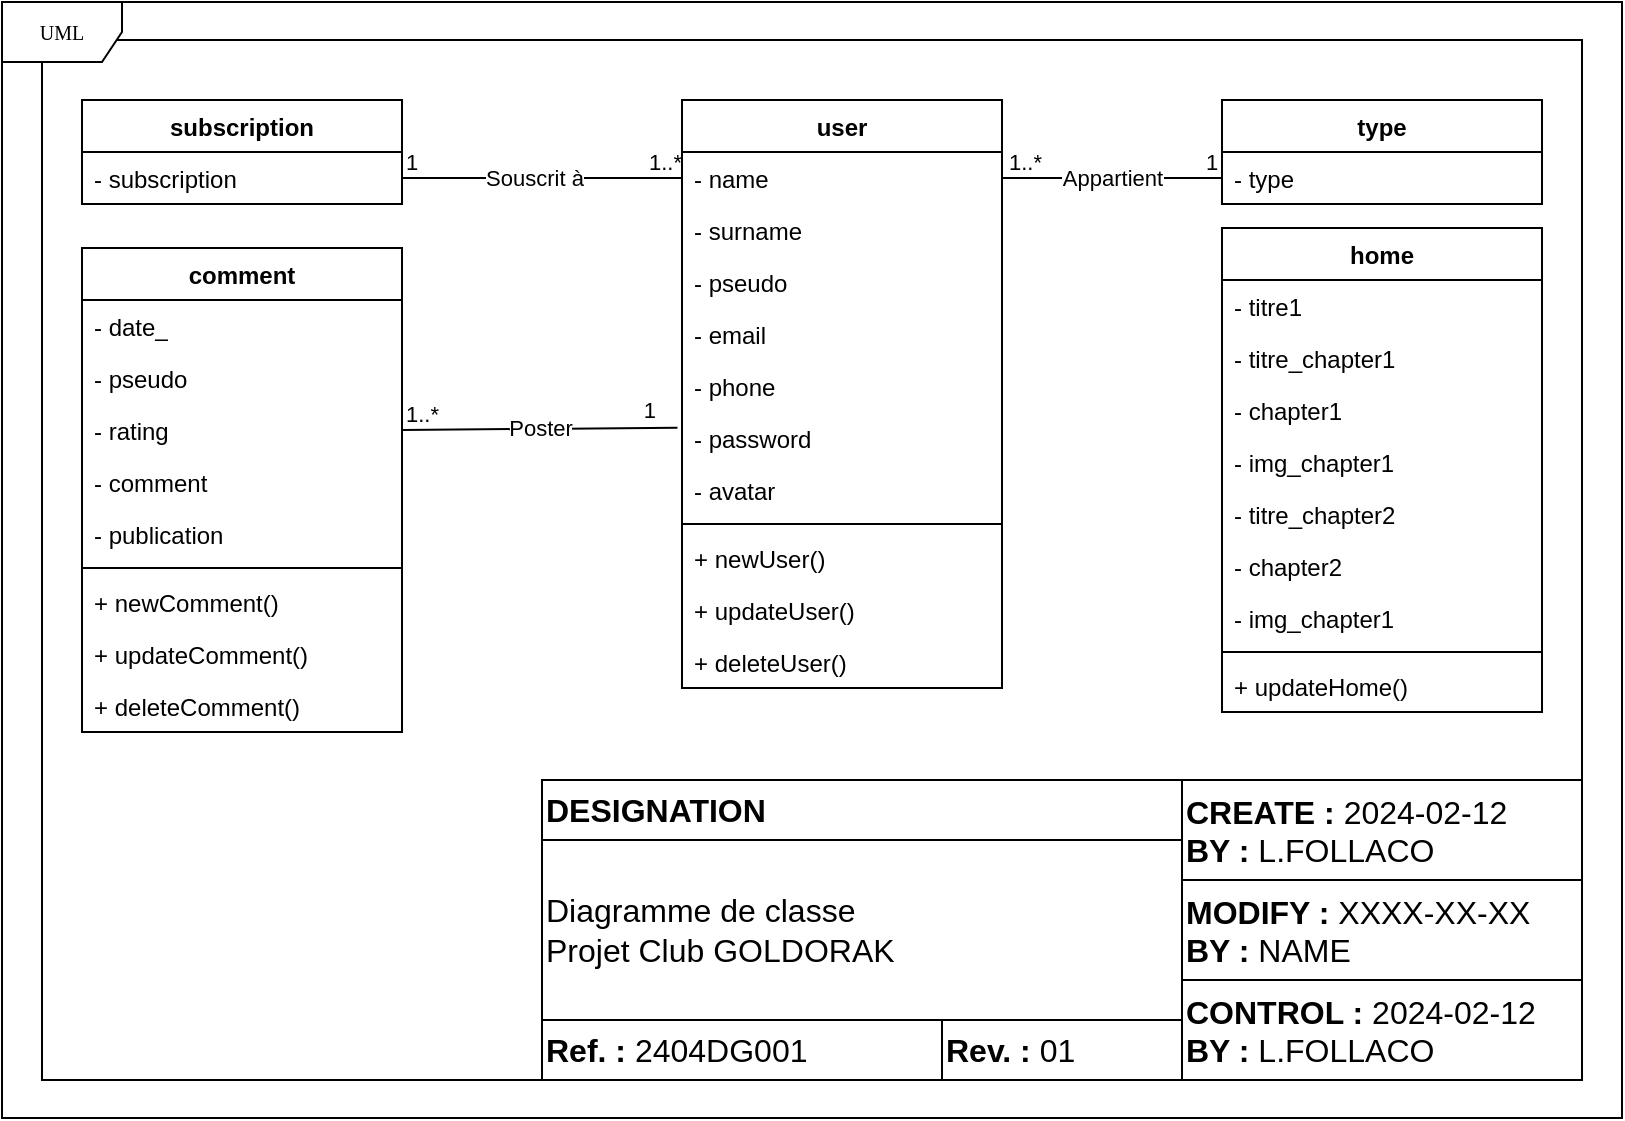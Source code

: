 <mxfile version="24.1.0" type="device">
  <diagram name="Page-1" id="c4acf3e9-155e-7222-9cf6-157b1a14988f">
    <mxGraphModel dx="913" dy="540" grid="1" gridSize="10" guides="1" tooltips="1" connect="1" arrows="1" fold="1" page="1" pageScale="1" pageWidth="1654" pageHeight="1169" background="none" math="0" shadow="0">
      <root>
        <mxCell id="0" />
        <mxCell id="1" parent="0" />
        <mxCell id="FlNeyProKaOE8mYd7lIi-24" value="" style="rounded=0;whiteSpace=wrap;html=1;fillColor=none;" parent="1" vertex="1">
          <mxGeometry x="860" y="630" width="770" height="520" as="geometry" />
        </mxCell>
        <mxCell id="FlNeyProKaOE8mYd7lIi-22" value="UML" style="shape=umlFrame;whiteSpace=wrap;html=1;rounded=0;shadow=0;comic=0;labelBackgroundColor=none;strokeWidth=1;fontFamily=Verdana;fontSize=10;align=center;" parent="1" vertex="1">
          <mxGeometry x="840" y="611" width="810" height="558" as="geometry" />
        </mxCell>
        <mxCell id="5d2195bd80daf111-40" style="edgeStyle=orthogonalEdgeStyle;rounded=0;html=1;dashed=1;labelBackgroundColor=none;startFill=0;endArrow=open;endFill=0;endSize=10;fontFamily=Verdana;fontSize=10;" parent="1" edge="1">
          <mxGeometry relative="1" as="geometry">
            <Array as="points" />
            <mxPoint x="730" y="838" as="targetPoint" />
          </mxGeometry>
        </mxCell>
        <mxCell id="5d2195bd80daf111-39" style="edgeStyle=orthogonalEdgeStyle;rounded=0;html=1;dashed=1;labelBackgroundColor=none;startFill=0;endArrow=open;endFill=0;endSize=10;fontFamily=Verdana;fontSize=10;" parent="1" edge="1">
          <mxGeometry relative="1" as="geometry">
            <mxPoint x="730" y="978" as="targetPoint" />
          </mxGeometry>
        </mxCell>
        <mxCell id="5d2195bd80daf111-35" style="edgeStyle=orthogonalEdgeStyle;rounded=0;html=1;dashed=1;labelBackgroundColor=none;startFill=0;endArrow=open;endFill=0;endSize=10;fontFamily=Verdana;fontSize=10;" parent="1" edge="1">
          <mxGeometry relative="1" as="geometry">
            <Array as="points">
              <mxPoint x="545" y="970" />
              <mxPoint x="545" y="970" />
            </Array>
            <mxPoint x="545.143" y="963" as="sourcePoint" />
          </mxGeometry>
        </mxCell>
        <mxCell id="5d2195bd80daf111-36" style="edgeStyle=orthogonalEdgeStyle;rounded=0;html=1;dashed=1;labelBackgroundColor=none;startFill=0;endArrow=open;endFill=0;endSize=10;fontFamily=Verdana;fontSize=10;" parent="1" edge="1">
          <mxGeometry relative="1" as="geometry">
            <Array as="points">
              <mxPoint x="550" y="520" />
            </Array>
            <mxPoint x="550" y="823" as="sourcePoint" />
          </mxGeometry>
        </mxCell>
        <mxCell id="5d2195bd80daf111-34" style="edgeStyle=orthogonalEdgeStyle;rounded=0;html=1;dashed=1;labelBackgroundColor=none;startFill=0;endArrow=open;endFill=0;endSize=10;fontFamily=Verdana;fontSize=10;" parent="1" edge="1">
          <mxGeometry relative="1" as="geometry">
            <Array as="points">
              <mxPoint x="410" y="1029" />
              <mxPoint x="410" y="1029" />
            </Array>
            <mxPoint x="380" y="1029" as="sourcePoint" />
          </mxGeometry>
        </mxCell>
        <mxCell id="5d2195bd80daf111-26" style="edgeStyle=orthogonalEdgeStyle;rounded=0;html=1;dashed=1;labelBackgroundColor=none;startFill=0;endArrow=open;endFill=0;endSize=10;fontFamily=Verdana;fontSize=10;" parent="1" edge="1">
          <mxGeometry relative="1" as="geometry">
            <Array as="points" />
            <mxPoint x="685" y="300" as="targetPoint" />
          </mxGeometry>
        </mxCell>
        <mxCell id="5d2195bd80daf111-21" style="edgeStyle=orthogonalEdgeStyle;rounded=0;html=1;labelBackgroundColor=none;startFill=0;endArrow=open;endFill=0;endSize=10;fontFamily=Verdana;fontSize=10;dashed=1;" parent="1" edge="1">
          <mxGeometry relative="1" as="geometry">
            <mxPoint x="250" y="157.0" as="sourcePoint" />
          </mxGeometry>
        </mxCell>
        <mxCell id="5d2195bd80daf111-22" style="edgeStyle=orthogonalEdgeStyle;rounded=0;html=1;exitX=1;exitY=0.75;dashed=1;labelBackgroundColor=none;startFill=0;endArrow=open;endFill=0;endSize=10;fontFamily=Verdana;fontSize=10;" parent="1" edge="1">
          <mxGeometry relative="1" as="geometry">
            <Array as="points">
              <mxPoint x="530" y="192" />
              <mxPoint x="530" y="142" />
            </Array>
            <mxPoint x="250" y="192.0" as="sourcePoint" />
          </mxGeometry>
        </mxCell>
        <mxCell id="5d2195bd80daf111-23" style="edgeStyle=orthogonalEdgeStyle;rounded=0;html=1;dashed=1;labelBackgroundColor=none;startFill=0;endArrow=open;endFill=0;endSize=10;fontFamily=Verdana;fontSize=10;" parent="1" edge="1">
          <mxGeometry relative="1" as="geometry">
            <Array as="points">
              <mxPoint x="320" y="290" />
              <mxPoint x="320" y="120" />
            </Array>
            <mxPoint x="350" y="120.143" as="targetPoint" />
          </mxGeometry>
        </mxCell>
        <mxCell id="5d2195bd80daf111-24" style="edgeStyle=orthogonalEdgeStyle;rounded=0;html=1;dashed=1;labelBackgroundColor=none;startFill=0;endArrow=open;endFill=0;endSize=10;fontFamily=Verdana;fontSize=10;" parent="1" edge="1">
          <mxGeometry relative="1" as="geometry">
            <Array as="points">
              <mxPoint x="350" y="310" />
              <mxPoint x="350" y="210" />
              <mxPoint x="550" y="210" />
              <mxPoint x="550" y="160" />
            </Array>
            <mxPoint x="580" y="160.143" as="targetPoint" />
          </mxGeometry>
        </mxCell>
        <mxCell id="5d2195bd80daf111-25" style="edgeStyle=orthogonalEdgeStyle;rounded=0;html=1;dashed=1;labelBackgroundColor=none;startFill=0;endArrow=open;endFill=0;endSize=10;fontFamily=Verdana;fontSize=10;" parent="1" edge="1">
          <mxGeometry relative="1" as="geometry">
            <Array as="points">
              <mxPoint x="370" y="340" />
              <mxPoint x="370" y="300" />
            </Array>
            <mxPoint x="450" y="300.143" as="targetPoint" />
          </mxGeometry>
        </mxCell>
        <mxCell id="5d2195bd80daf111-27" style="edgeStyle=orthogonalEdgeStyle;rounded=0;html=1;exitX=1;exitY=0.75;dashed=1;labelBackgroundColor=none;startFill=0;endArrow=open;endFill=0;endSize=10;fontFamily=Verdana;fontSize=10;" parent="1" edge="1">
          <mxGeometry relative="1" as="geometry">
            <Array as="points">
              <mxPoint x="320" y="375" />
              <mxPoint x="320" y="440" />
            </Array>
            <mxPoint x="250" y="375" as="sourcePoint" />
          </mxGeometry>
        </mxCell>
        <mxCell id="5d2195bd80daf111-28" style="edgeStyle=orthogonalEdgeStyle;rounded=0;html=1;dashed=1;labelBackgroundColor=none;startFill=0;endArrow=open;endFill=0;endSize=10;fontFamily=Verdana;fontSize=10;" parent="1" edge="1">
          <mxGeometry relative="1" as="geometry">
            <Array as="points">
              <mxPoint x="320" y="490" />
              <mxPoint x="320" y="460" />
            </Array>
            <mxPoint x="250" y="490.143" as="sourcePoint" />
          </mxGeometry>
        </mxCell>
        <mxCell id="5d2195bd80daf111-29" style="edgeStyle=orthogonalEdgeStyle;rounded=0;html=1;dashed=1;labelBackgroundColor=none;startFill=0;endArrow=open;endFill=0;endSize=10;fontFamily=Verdana;fontSize=10;" parent="1" edge="1">
          <mxGeometry relative="1" as="geometry">
            <mxPoint x="250" y="520" as="sourcePoint" />
          </mxGeometry>
        </mxCell>
        <mxCell id="5d2195bd80daf111-30" style="edgeStyle=orthogonalEdgeStyle;rounded=0;html=1;dashed=1;labelBackgroundColor=none;startFill=0;endArrow=open;endFill=0;endSize=10;fontFamily=Verdana;fontSize=10;" parent="1" edge="1">
          <mxGeometry relative="1" as="geometry">
            <Array as="points">
              <mxPoint x="300" y="580" />
              <mxPoint x="300" y="642" />
            </Array>
            <mxPoint x="250" y="580.143" as="sourcePoint" />
          </mxGeometry>
        </mxCell>
        <mxCell id="5d2195bd80daf111-32" style="edgeStyle=orthogonalEdgeStyle;rounded=0;html=1;dashed=1;labelBackgroundColor=none;startFill=0;endArrow=open;endFill=0;endSize=10;fontFamily=Verdana;fontSize=10;" parent="1" edge="1">
          <mxGeometry relative="1" as="geometry">
            <Array as="points">
              <mxPoint x="170" y="780" />
            </Array>
            <mxPoint x="170" y="590" as="sourcePoint" />
          </mxGeometry>
        </mxCell>
        <mxCell id="Ms78DvNODfq8cEWLuFBq-132" value="Diagramme de classe&lt;br&gt;Projet Club GOLDORAK" style="rounded=0;whiteSpace=wrap;html=1;fontSize=16;labelBorderColor=none;fontColor=default;align=left;labelBackgroundColor=none;" parent="1" vertex="1">
          <mxGeometry x="1110" y="1030" width="320" height="90" as="geometry" />
        </mxCell>
        <mxCell id="Ms78DvNODfq8cEWLuFBq-133" value="&lt;b&gt;DESIGNATION&lt;/b&gt;" style="rounded=0;whiteSpace=wrap;html=1;fontSize=16;labelBorderColor=none;fontColor=default;align=left;labelBackgroundColor=none;" parent="1" vertex="1">
          <mxGeometry x="1110" y="1000" width="320" height="30" as="geometry" />
        </mxCell>
        <mxCell id="Ms78DvNODfq8cEWLuFBq-134" value="&lt;b&gt;Ref. :&lt;/b&gt; 2404DG001" style="rounded=0;whiteSpace=wrap;html=1;fontSize=16;labelBorderColor=none;fontColor=default;align=left;labelBackgroundColor=none;" parent="1" vertex="1">
          <mxGeometry x="1110" y="1120" width="200" height="30" as="geometry" />
        </mxCell>
        <mxCell id="Ms78DvNODfq8cEWLuFBq-135" value="&lt;b&gt;Rev. :&lt;/b&gt; 01" style="rounded=0;whiteSpace=wrap;html=1;fontSize=16;labelBorderColor=none;fontColor=default;align=left;labelBackgroundColor=none;" parent="1" vertex="1">
          <mxGeometry x="1310" y="1120" width="120" height="30" as="geometry" />
        </mxCell>
        <mxCell id="Ms78DvNODfq8cEWLuFBq-136" value="&lt;b&gt;CREATE :&lt;/b&gt; 2024-02-12&lt;br&gt;&lt;b&gt;BY :&lt;/b&gt; L.FOLLACO" style="rounded=0;whiteSpace=wrap;html=1;fontSize=16;labelBorderColor=none;fontColor=default;align=left;labelBackgroundColor=none;verticalAlign=top;spacing=2;spacingTop=0;" parent="1" vertex="1">
          <mxGeometry x="1430" y="1000" width="200" height="50" as="geometry" />
        </mxCell>
        <mxCell id="Ms78DvNODfq8cEWLuFBq-139" value="&lt;b&gt;MODIFY :&lt;/b&gt;&amp;nbsp;XXXX-XX-XX&lt;br&gt;&lt;b&gt;BY :&lt;/b&gt; NAME" style="rounded=0;whiteSpace=wrap;html=1;fontSize=16;labelBorderColor=none;fontColor=default;align=left;labelBackgroundColor=none;verticalAlign=top;spacing=2;spacingTop=0;" parent="1" vertex="1">
          <mxGeometry x="1430" y="1050" width="200" height="50" as="geometry" />
        </mxCell>
        <mxCell id="Ms78DvNODfq8cEWLuFBq-140" value="&lt;b&gt;CONTROL :&lt;/b&gt; 2024-02-12&lt;br&gt;&lt;b&gt;BY :&lt;/b&gt; L.FOLLACO" style="rounded=0;whiteSpace=wrap;html=1;fontSize=16;labelBorderColor=none;fontColor=default;align=left;labelBackgroundColor=none;verticalAlign=top;spacing=2;spacingTop=0;" parent="1" vertex="1">
          <mxGeometry x="1430" y="1100" width="200" height="50" as="geometry" />
        </mxCell>
        <mxCell id="PDSKNWpAh9eBpYjjKsDO-7" value="comment" style="swimlane;fontStyle=1;align=center;verticalAlign=top;childLayout=stackLayout;horizontal=1;startSize=26;horizontalStack=0;resizeParent=1;resizeParentMax=0;resizeLast=0;collapsible=1;marginBottom=0;whiteSpace=wrap;html=1;" parent="1" vertex="1">
          <mxGeometry x="880" y="734" width="160" height="242" as="geometry" />
        </mxCell>
        <mxCell id="FlNeyProKaOE8mYd7lIi-6" value="- date_" style="text;strokeColor=none;fillColor=none;align=left;verticalAlign=top;spacingLeft=4;spacingRight=4;overflow=hidden;rotatable=0;points=[[0,0.5],[1,0.5]];portConstraint=eastwest;whiteSpace=wrap;html=1;" parent="PDSKNWpAh9eBpYjjKsDO-7" vertex="1">
          <mxGeometry y="26" width="160" height="26" as="geometry" />
        </mxCell>
        <mxCell id="FlNeyProKaOE8mYd7lIi-2" value="- pseudo" style="text;strokeColor=none;fillColor=none;align=left;verticalAlign=top;spacingLeft=4;spacingRight=4;overflow=hidden;rotatable=0;points=[[0,0.5],[1,0.5]];portConstraint=eastwest;whiteSpace=wrap;html=1;" parent="PDSKNWpAh9eBpYjjKsDO-7" vertex="1">
          <mxGeometry y="52" width="160" height="26" as="geometry" />
        </mxCell>
        <mxCell id="FlNeyProKaOE8mYd7lIi-3" value="- rating" style="text;strokeColor=none;fillColor=none;align=left;verticalAlign=top;spacingLeft=4;spacingRight=4;overflow=hidden;rotatable=0;points=[[0,0.5],[1,0.5]];portConstraint=eastwest;whiteSpace=wrap;html=1;" parent="PDSKNWpAh9eBpYjjKsDO-7" vertex="1">
          <mxGeometry y="78" width="160" height="26" as="geometry" />
        </mxCell>
        <mxCell id="FlNeyProKaOE8mYd7lIi-4" value="- comment" style="text;strokeColor=none;fillColor=none;align=left;verticalAlign=top;spacingLeft=4;spacingRight=4;overflow=hidden;rotatable=0;points=[[0,0.5],[1,0.5]];portConstraint=eastwest;whiteSpace=wrap;html=1;" parent="PDSKNWpAh9eBpYjjKsDO-7" vertex="1">
          <mxGeometry y="104" width="160" height="26" as="geometry" />
        </mxCell>
        <mxCell id="FlNeyProKaOE8mYd7lIi-5" value="- publication" style="text;strokeColor=none;fillColor=none;align=left;verticalAlign=top;spacingLeft=4;spacingRight=4;overflow=hidden;rotatable=0;points=[[0,0.5],[1,0.5]];portConstraint=eastwest;whiteSpace=wrap;html=1;" parent="PDSKNWpAh9eBpYjjKsDO-7" vertex="1">
          <mxGeometry y="130" width="160" height="26" as="geometry" />
        </mxCell>
        <mxCell id="PDSKNWpAh9eBpYjjKsDO-9" value="" style="line;strokeWidth=1;fillColor=none;align=left;verticalAlign=middle;spacingTop=-1;spacingLeft=3;spacingRight=3;rotatable=0;labelPosition=right;points=[];portConstraint=eastwest;strokeColor=inherit;" parent="PDSKNWpAh9eBpYjjKsDO-7" vertex="1">
          <mxGeometry y="156" width="160" height="8" as="geometry" />
        </mxCell>
        <mxCell id="PDSKNWpAh9eBpYjjKsDO-10" value="+ newComment()" style="text;strokeColor=none;fillColor=none;align=left;verticalAlign=top;spacingLeft=4;spacingRight=4;overflow=hidden;rotatable=0;points=[[0,0.5],[1,0.5]];portConstraint=eastwest;whiteSpace=wrap;html=1;" parent="PDSKNWpAh9eBpYjjKsDO-7" vertex="1">
          <mxGeometry y="164" width="160" height="26" as="geometry" />
        </mxCell>
        <mxCell id="PDSKNWpAh9eBpYjjKsDO-11" value="+ updateComment()" style="text;strokeColor=none;fillColor=none;align=left;verticalAlign=top;spacingLeft=4;spacingRight=4;overflow=hidden;rotatable=0;points=[[0,0.5],[1,0.5]];portConstraint=eastwest;whiteSpace=wrap;html=1;" parent="PDSKNWpAh9eBpYjjKsDO-7" vertex="1">
          <mxGeometry y="190" width="160" height="26" as="geometry" />
        </mxCell>
        <mxCell id="FlNeyProKaOE8mYd7lIi-7" value="+ deleteComment()" style="text;strokeColor=none;fillColor=none;align=left;verticalAlign=top;spacingLeft=4;spacingRight=4;overflow=hidden;rotatable=0;points=[[0,0.5],[1,0.5]];portConstraint=eastwest;whiteSpace=wrap;html=1;" parent="PDSKNWpAh9eBpYjjKsDO-7" vertex="1">
          <mxGeometry y="216" width="160" height="26" as="geometry" />
        </mxCell>
        <mxCell id="PDSKNWpAh9eBpYjjKsDO-13" value="subscription" style="swimlane;fontStyle=1;align=center;verticalAlign=top;childLayout=stackLayout;horizontal=1;startSize=26;horizontalStack=0;resizeParent=1;resizeParentMax=0;resizeLast=0;collapsible=1;marginBottom=0;whiteSpace=wrap;html=1;" parent="1" vertex="1">
          <mxGeometry x="880" y="660" width="160" height="52" as="geometry" />
        </mxCell>
        <mxCell id="PDSKNWpAh9eBpYjjKsDO-14" value="- subscription" style="text;strokeColor=none;fillColor=none;align=left;verticalAlign=top;spacingLeft=4;spacingRight=4;overflow=hidden;rotatable=0;points=[[0,0.5],[1,0.5]];portConstraint=eastwest;whiteSpace=wrap;html=1;" parent="PDSKNWpAh9eBpYjjKsDO-13" vertex="1">
          <mxGeometry y="26" width="160" height="26" as="geometry" />
        </mxCell>
        <mxCell id="PDSKNWpAh9eBpYjjKsDO-41" value="Souscrit à" style="endArrow=none;html=1;rounded=0;entryX=0;entryY=0.5;entryDx=0;entryDy=0;exitX=1;exitY=0.75;exitDx=0;exitDy=0;" parent="1" source="PDSKNWpAh9eBpYjjKsDO-13" target="PDSKNWpAh9eBpYjjKsDO-60" edge="1">
          <mxGeometry x="-0.059" relative="1" as="geometry">
            <mxPoint x="1040" y="673" as="sourcePoint" />
            <mxPoint x="1180" y="699" as="targetPoint" />
            <mxPoint as="offset" />
          </mxGeometry>
        </mxCell>
        <mxCell id="PDSKNWpAh9eBpYjjKsDO-42" value="1" style="edgeLabel;resizable=0;html=1;align=left;verticalAlign=bottom;" parent="PDSKNWpAh9eBpYjjKsDO-41" connectable="0" vertex="1">
          <mxGeometry x="-1" relative="1" as="geometry" />
        </mxCell>
        <mxCell id="PDSKNWpAh9eBpYjjKsDO-43" value="1..*" style="edgeLabel;resizable=0;html=1;align=right;verticalAlign=bottom;" parent="PDSKNWpAh9eBpYjjKsDO-41" connectable="0" vertex="1">
          <mxGeometry x="1" relative="1" as="geometry" />
        </mxCell>
        <mxCell id="PDSKNWpAh9eBpYjjKsDO-44" value="Poster" style="endArrow=none;html=1;rounded=0;entryX=-0.014;entryY=0.303;entryDx=0;entryDy=0;exitX=1;exitY=0.5;exitDx=0;exitDy=0;entryPerimeter=0;" parent="1" source="FlNeyProKaOE8mYd7lIi-3" target="PDSKNWpAh9eBpYjjKsDO-70" edge="1">
          <mxGeometry relative="1" as="geometry">
            <mxPoint x="1040" y="810" as="sourcePoint" />
            <mxPoint x="1180" y="829" as="targetPoint" />
          </mxGeometry>
        </mxCell>
        <mxCell id="PDSKNWpAh9eBpYjjKsDO-45" value="1..*" style="edgeLabel;resizable=0;html=1;align=left;verticalAlign=bottom;" parent="PDSKNWpAh9eBpYjjKsDO-44" connectable="0" vertex="1">
          <mxGeometry x="-1" relative="1" as="geometry" />
        </mxCell>
        <mxCell id="PDSKNWpAh9eBpYjjKsDO-46" value="1" style="edgeLabel;resizable=0;html=1;align=right;verticalAlign=bottom;" parent="PDSKNWpAh9eBpYjjKsDO-44" connectable="0" vertex="1">
          <mxGeometry x="1" relative="1" as="geometry">
            <mxPoint x="-10" as="offset" />
          </mxGeometry>
        </mxCell>
        <mxCell id="PDSKNWpAh9eBpYjjKsDO-53" value="type" style="swimlane;fontStyle=1;align=center;verticalAlign=top;childLayout=stackLayout;horizontal=1;startSize=26;horizontalStack=0;resizeParent=1;resizeParentMax=0;resizeLast=0;collapsible=1;marginBottom=0;whiteSpace=wrap;html=1;" parent="1" vertex="1">
          <mxGeometry x="1450" y="660" width="160" height="52" as="geometry" />
        </mxCell>
        <mxCell id="PDSKNWpAh9eBpYjjKsDO-54" value="- type" style="text;strokeColor=none;fillColor=none;align=left;verticalAlign=top;spacingLeft=4;spacingRight=4;overflow=hidden;rotatable=0;points=[[0,0.5],[1,0.5]];portConstraint=eastwest;whiteSpace=wrap;html=1;" parent="PDSKNWpAh9eBpYjjKsDO-53" vertex="1">
          <mxGeometry y="26" width="160" height="26" as="geometry" />
        </mxCell>
        <mxCell id="PDSKNWpAh9eBpYjjKsDO-59" value="user" style="swimlane;fontStyle=1;align=center;verticalAlign=top;childLayout=stackLayout;horizontal=1;startSize=26;horizontalStack=0;resizeParent=1;resizeParentMax=0;resizeLast=0;collapsible=1;marginBottom=0;whiteSpace=wrap;html=1;" parent="1" vertex="1">
          <mxGeometry x="1180" y="660" width="160" height="294" as="geometry" />
        </mxCell>
        <mxCell id="PDSKNWpAh9eBpYjjKsDO-60" value="- name" style="text;strokeColor=none;fillColor=none;align=left;verticalAlign=top;spacingLeft=4;spacingRight=4;overflow=hidden;rotatable=0;points=[[0,0.5],[1,0.5]];portConstraint=eastwest;whiteSpace=wrap;html=1;" parent="PDSKNWpAh9eBpYjjKsDO-59" vertex="1">
          <mxGeometry y="26" width="160" height="26" as="geometry" />
        </mxCell>
        <mxCell id="PDSKNWpAh9eBpYjjKsDO-68" value="- surname" style="text;strokeColor=none;fillColor=none;align=left;verticalAlign=top;spacingLeft=4;spacingRight=4;overflow=hidden;rotatable=0;points=[[0,0.5],[1,0.5]];portConstraint=eastwest;whiteSpace=wrap;html=1;" parent="PDSKNWpAh9eBpYjjKsDO-59" vertex="1">
          <mxGeometry y="52" width="160" height="26" as="geometry" />
        </mxCell>
        <mxCell id="PDSKNWpAh9eBpYjjKsDO-72" value="- pseudo" style="text;strokeColor=none;fillColor=none;align=left;verticalAlign=top;spacingLeft=4;spacingRight=4;overflow=hidden;rotatable=0;points=[[0,0.5],[1,0.5]];portConstraint=eastwest;whiteSpace=wrap;html=1;" parent="PDSKNWpAh9eBpYjjKsDO-59" vertex="1">
          <mxGeometry y="78" width="160" height="26" as="geometry" />
        </mxCell>
        <mxCell id="PDSKNWpAh9eBpYjjKsDO-71" value="- email" style="text;strokeColor=none;fillColor=none;align=left;verticalAlign=top;spacingLeft=4;spacingRight=4;overflow=hidden;rotatable=0;points=[[0,0.5],[1,0.5]];portConstraint=eastwest;whiteSpace=wrap;html=1;" parent="PDSKNWpAh9eBpYjjKsDO-59" vertex="1">
          <mxGeometry y="104" width="160" height="26" as="geometry" />
        </mxCell>
        <mxCell id="PDSKNWpAh9eBpYjjKsDO-69" value="- phone" style="text;strokeColor=none;fillColor=none;align=left;verticalAlign=top;spacingLeft=4;spacingRight=4;overflow=hidden;rotatable=0;points=[[0,0.5],[1,0.5]];portConstraint=eastwest;whiteSpace=wrap;html=1;" parent="PDSKNWpAh9eBpYjjKsDO-59" vertex="1">
          <mxGeometry y="130" width="160" height="26" as="geometry" />
        </mxCell>
        <mxCell id="PDSKNWpAh9eBpYjjKsDO-70" value="- password" style="text;strokeColor=none;fillColor=none;align=left;verticalAlign=top;spacingLeft=4;spacingRight=4;overflow=hidden;rotatable=0;points=[[0,0.5],[1,0.5]];portConstraint=eastwest;whiteSpace=wrap;html=1;" parent="PDSKNWpAh9eBpYjjKsDO-59" vertex="1">
          <mxGeometry y="156" width="160" height="26" as="geometry" />
        </mxCell>
        <mxCell id="FlNeyProKaOE8mYd7lIi-8" value="- avatar" style="text;strokeColor=none;fillColor=none;align=left;verticalAlign=top;spacingLeft=4;spacingRight=4;overflow=hidden;rotatable=0;points=[[0,0.5],[1,0.5]];portConstraint=eastwest;whiteSpace=wrap;html=1;" parent="PDSKNWpAh9eBpYjjKsDO-59" vertex="1">
          <mxGeometry y="182" width="160" height="26" as="geometry" />
        </mxCell>
        <mxCell id="PDSKNWpAh9eBpYjjKsDO-61" value="" style="line;strokeWidth=1;fillColor=none;align=left;verticalAlign=middle;spacingTop=-1;spacingLeft=3;spacingRight=3;rotatable=0;labelPosition=right;points=[];portConstraint=eastwest;strokeColor=inherit;" parent="PDSKNWpAh9eBpYjjKsDO-59" vertex="1">
          <mxGeometry y="208" width="160" height="8" as="geometry" />
        </mxCell>
        <mxCell id="PDSKNWpAh9eBpYjjKsDO-62" value="+ newUser()" style="text;strokeColor=none;fillColor=none;align=left;verticalAlign=top;spacingLeft=4;spacingRight=4;overflow=hidden;rotatable=0;points=[[0,0.5],[1,0.5]];portConstraint=eastwest;whiteSpace=wrap;html=1;" parent="PDSKNWpAh9eBpYjjKsDO-59" vertex="1">
          <mxGeometry y="216" width="160" height="26" as="geometry" />
        </mxCell>
        <mxCell id="PDSKNWpAh9eBpYjjKsDO-63" value="+ updateUser()" style="text;strokeColor=none;fillColor=none;align=left;verticalAlign=top;spacingLeft=4;spacingRight=4;overflow=hidden;rotatable=0;points=[[0,0.5],[1,0.5]];portConstraint=eastwest;whiteSpace=wrap;html=1;" parent="PDSKNWpAh9eBpYjjKsDO-59" vertex="1">
          <mxGeometry y="242" width="160" height="26" as="geometry" />
        </mxCell>
        <mxCell id="PDSKNWpAh9eBpYjjKsDO-64" value="+ deleteUser()" style="text;strokeColor=none;fillColor=none;align=left;verticalAlign=top;spacingLeft=4;spacingRight=4;overflow=hidden;rotatable=0;points=[[0,0.5],[1,0.5]];portConstraint=eastwest;whiteSpace=wrap;html=1;" parent="PDSKNWpAh9eBpYjjKsDO-59" vertex="1">
          <mxGeometry y="268" width="160" height="26" as="geometry" />
        </mxCell>
        <mxCell id="PDSKNWpAh9eBpYjjKsDO-65" value="Appartient" style="endArrow=none;html=1;rounded=0;entryX=1;entryY=0.5;entryDx=0;entryDy=0;exitX=0;exitY=0.5;exitDx=0;exitDy=0;" parent="1" source="PDSKNWpAh9eBpYjjKsDO-54" target="PDSKNWpAh9eBpYjjKsDO-60" edge="1">
          <mxGeometry relative="1" as="geometry">
            <mxPoint x="1470" y="724" as="sourcePoint" />
            <mxPoint x="887" y="1018" as="targetPoint" />
            <Array as="points" />
          </mxGeometry>
        </mxCell>
        <mxCell id="PDSKNWpAh9eBpYjjKsDO-66" value="1" style="edgeLabel;resizable=0;html=1;align=left;verticalAlign=bottom;" parent="PDSKNWpAh9eBpYjjKsDO-65" connectable="0" vertex="1">
          <mxGeometry x="-1" relative="1" as="geometry">
            <mxPoint x="-10" as="offset" />
          </mxGeometry>
        </mxCell>
        <mxCell id="PDSKNWpAh9eBpYjjKsDO-67" value="1..*" style="edgeLabel;resizable=0;html=1;align=right;verticalAlign=bottom;" parent="PDSKNWpAh9eBpYjjKsDO-65" connectable="0" vertex="1">
          <mxGeometry x="1" relative="1" as="geometry">
            <mxPoint x="20" as="offset" />
          </mxGeometry>
        </mxCell>
        <mxCell id="PDSKNWpAh9eBpYjjKsDO-73" value="home" style="swimlane;fontStyle=1;align=center;verticalAlign=top;childLayout=stackLayout;horizontal=1;startSize=26;horizontalStack=0;resizeParent=1;resizeParentMax=0;resizeLast=0;collapsible=1;marginBottom=0;whiteSpace=wrap;html=1;" parent="1" vertex="1">
          <mxGeometry x="1450" y="724" width="160" height="242" as="geometry" />
        </mxCell>
        <mxCell id="PDSKNWpAh9eBpYjjKsDO-74" value="-&amp;nbsp;titre1" style="text;strokeColor=none;fillColor=none;align=left;verticalAlign=top;spacingLeft=4;spacingRight=4;overflow=hidden;rotatable=0;points=[[0,0.5],[1,0.5]];portConstraint=eastwest;whiteSpace=wrap;html=1;" parent="PDSKNWpAh9eBpYjjKsDO-73" vertex="1">
          <mxGeometry y="26" width="160" height="26" as="geometry" />
        </mxCell>
        <mxCell id="PDSKNWpAh9eBpYjjKsDO-75" value="-&amp;nbsp;titre_chapter1" style="text;strokeColor=none;fillColor=none;align=left;verticalAlign=top;spacingLeft=4;spacingRight=4;overflow=hidden;rotatable=0;points=[[0,0.5],[1,0.5]];portConstraint=eastwest;whiteSpace=wrap;html=1;" parent="PDSKNWpAh9eBpYjjKsDO-73" vertex="1">
          <mxGeometry y="52" width="160" height="26" as="geometry" />
        </mxCell>
        <mxCell id="PDSKNWpAh9eBpYjjKsDO-76" value="-&amp;nbsp;chapter1" style="text;strokeColor=none;fillColor=none;align=left;verticalAlign=top;spacingLeft=4;spacingRight=4;overflow=hidden;rotatable=0;points=[[0,0.5],[1,0.5]];portConstraint=eastwest;whiteSpace=wrap;html=1;" parent="PDSKNWpAh9eBpYjjKsDO-73" vertex="1">
          <mxGeometry y="78" width="160" height="26" as="geometry" />
        </mxCell>
        <mxCell id="PDSKNWpAh9eBpYjjKsDO-77" value="- img_chapter1" style="text;strokeColor=none;fillColor=none;align=left;verticalAlign=top;spacingLeft=4;spacingRight=4;overflow=hidden;rotatable=0;points=[[0,0.5],[1,0.5]];portConstraint=eastwest;whiteSpace=wrap;html=1;" parent="PDSKNWpAh9eBpYjjKsDO-73" vertex="1">
          <mxGeometry y="104" width="160" height="26" as="geometry" />
        </mxCell>
        <mxCell id="PDSKNWpAh9eBpYjjKsDO-78" value="- titre_chapter2" style="text;strokeColor=none;fillColor=none;align=left;verticalAlign=top;spacingLeft=4;spacingRight=4;overflow=hidden;rotatable=0;points=[[0,0.5],[1,0.5]];portConstraint=eastwest;whiteSpace=wrap;html=1;" parent="PDSKNWpAh9eBpYjjKsDO-73" vertex="1">
          <mxGeometry y="130" width="160" height="26" as="geometry" />
        </mxCell>
        <mxCell id="PDSKNWpAh9eBpYjjKsDO-79" value="-&amp;nbsp;chapter2" style="text;strokeColor=none;fillColor=none;align=left;verticalAlign=top;spacingLeft=4;spacingRight=4;overflow=hidden;rotatable=0;points=[[0,0.5],[1,0.5]];portConstraint=eastwest;whiteSpace=wrap;html=1;" parent="PDSKNWpAh9eBpYjjKsDO-73" vertex="1">
          <mxGeometry y="156" width="160" height="26" as="geometry" />
        </mxCell>
        <mxCell id="PDSKNWpAh9eBpYjjKsDO-80" value="-&amp;nbsp;img_chapter1" style="text;strokeColor=none;fillColor=none;align=left;verticalAlign=top;spacingLeft=4;spacingRight=4;overflow=hidden;rotatable=0;points=[[0,0.5],[1,0.5]];portConstraint=eastwest;whiteSpace=wrap;html=1;" parent="PDSKNWpAh9eBpYjjKsDO-73" vertex="1">
          <mxGeometry y="182" width="160" height="26" as="geometry" />
        </mxCell>
        <mxCell id="PDSKNWpAh9eBpYjjKsDO-84" value="" style="line;strokeWidth=1;fillColor=none;align=left;verticalAlign=middle;spacingTop=-1;spacingLeft=3;spacingRight=3;rotatable=0;labelPosition=right;points=[];portConstraint=eastwest;strokeColor=inherit;" parent="PDSKNWpAh9eBpYjjKsDO-73" vertex="1">
          <mxGeometry y="208" width="160" height="8" as="geometry" />
        </mxCell>
        <mxCell id="PDSKNWpAh9eBpYjjKsDO-86" value="+ updateHome()" style="text;strokeColor=none;fillColor=none;align=left;verticalAlign=top;spacingLeft=4;spacingRight=4;overflow=hidden;rotatable=0;points=[[0,0.5],[1,0.5]];portConstraint=eastwest;whiteSpace=wrap;html=1;" parent="PDSKNWpAh9eBpYjjKsDO-73" vertex="1">
          <mxGeometry y="216" width="160" height="26" as="geometry" />
        </mxCell>
      </root>
    </mxGraphModel>
  </diagram>
</mxfile>
